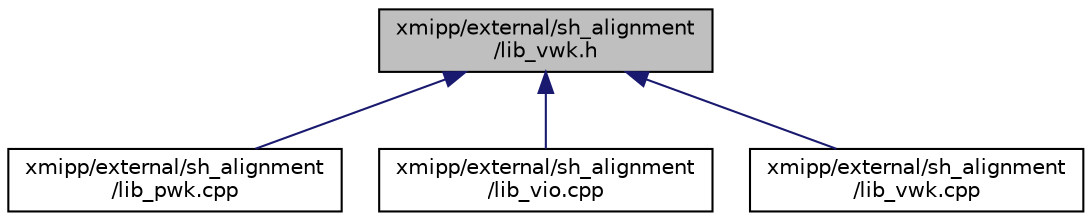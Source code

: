 digraph "xmipp/external/sh_alignment/lib_vwk.h"
{
  edge [fontname="Helvetica",fontsize="10",labelfontname="Helvetica",labelfontsize="10"];
  node [fontname="Helvetica",fontsize="10",shape=record];
  Node1 [label="xmipp/external/sh_alignment\l/lib_vwk.h",height=0.2,width=0.4,color="black", fillcolor="grey75", style="filled", fontcolor="black"];
  Node1 -> Node2 [dir="back",color="midnightblue",fontsize="10",style="solid",fontname="Helvetica"];
  Node2 [label="xmipp/external/sh_alignment\l/lib_pwk.cpp",height=0.2,width=0.4,color="black", fillcolor="white", style="filled",URL="$lib__pwk_8cpp.html"];
  Node1 -> Node3 [dir="back",color="midnightblue",fontsize="10",style="solid",fontname="Helvetica"];
  Node3 [label="xmipp/external/sh_alignment\l/lib_vio.cpp",height=0.2,width=0.4,color="black", fillcolor="white", style="filled",URL="$lib__vio_8cpp.html"];
  Node1 -> Node4 [dir="back",color="midnightblue",fontsize="10",style="solid",fontname="Helvetica"];
  Node4 [label="xmipp/external/sh_alignment\l/lib_vwk.cpp",height=0.2,width=0.4,color="black", fillcolor="white", style="filled",URL="$lib__vwk_8cpp.html"];
}
